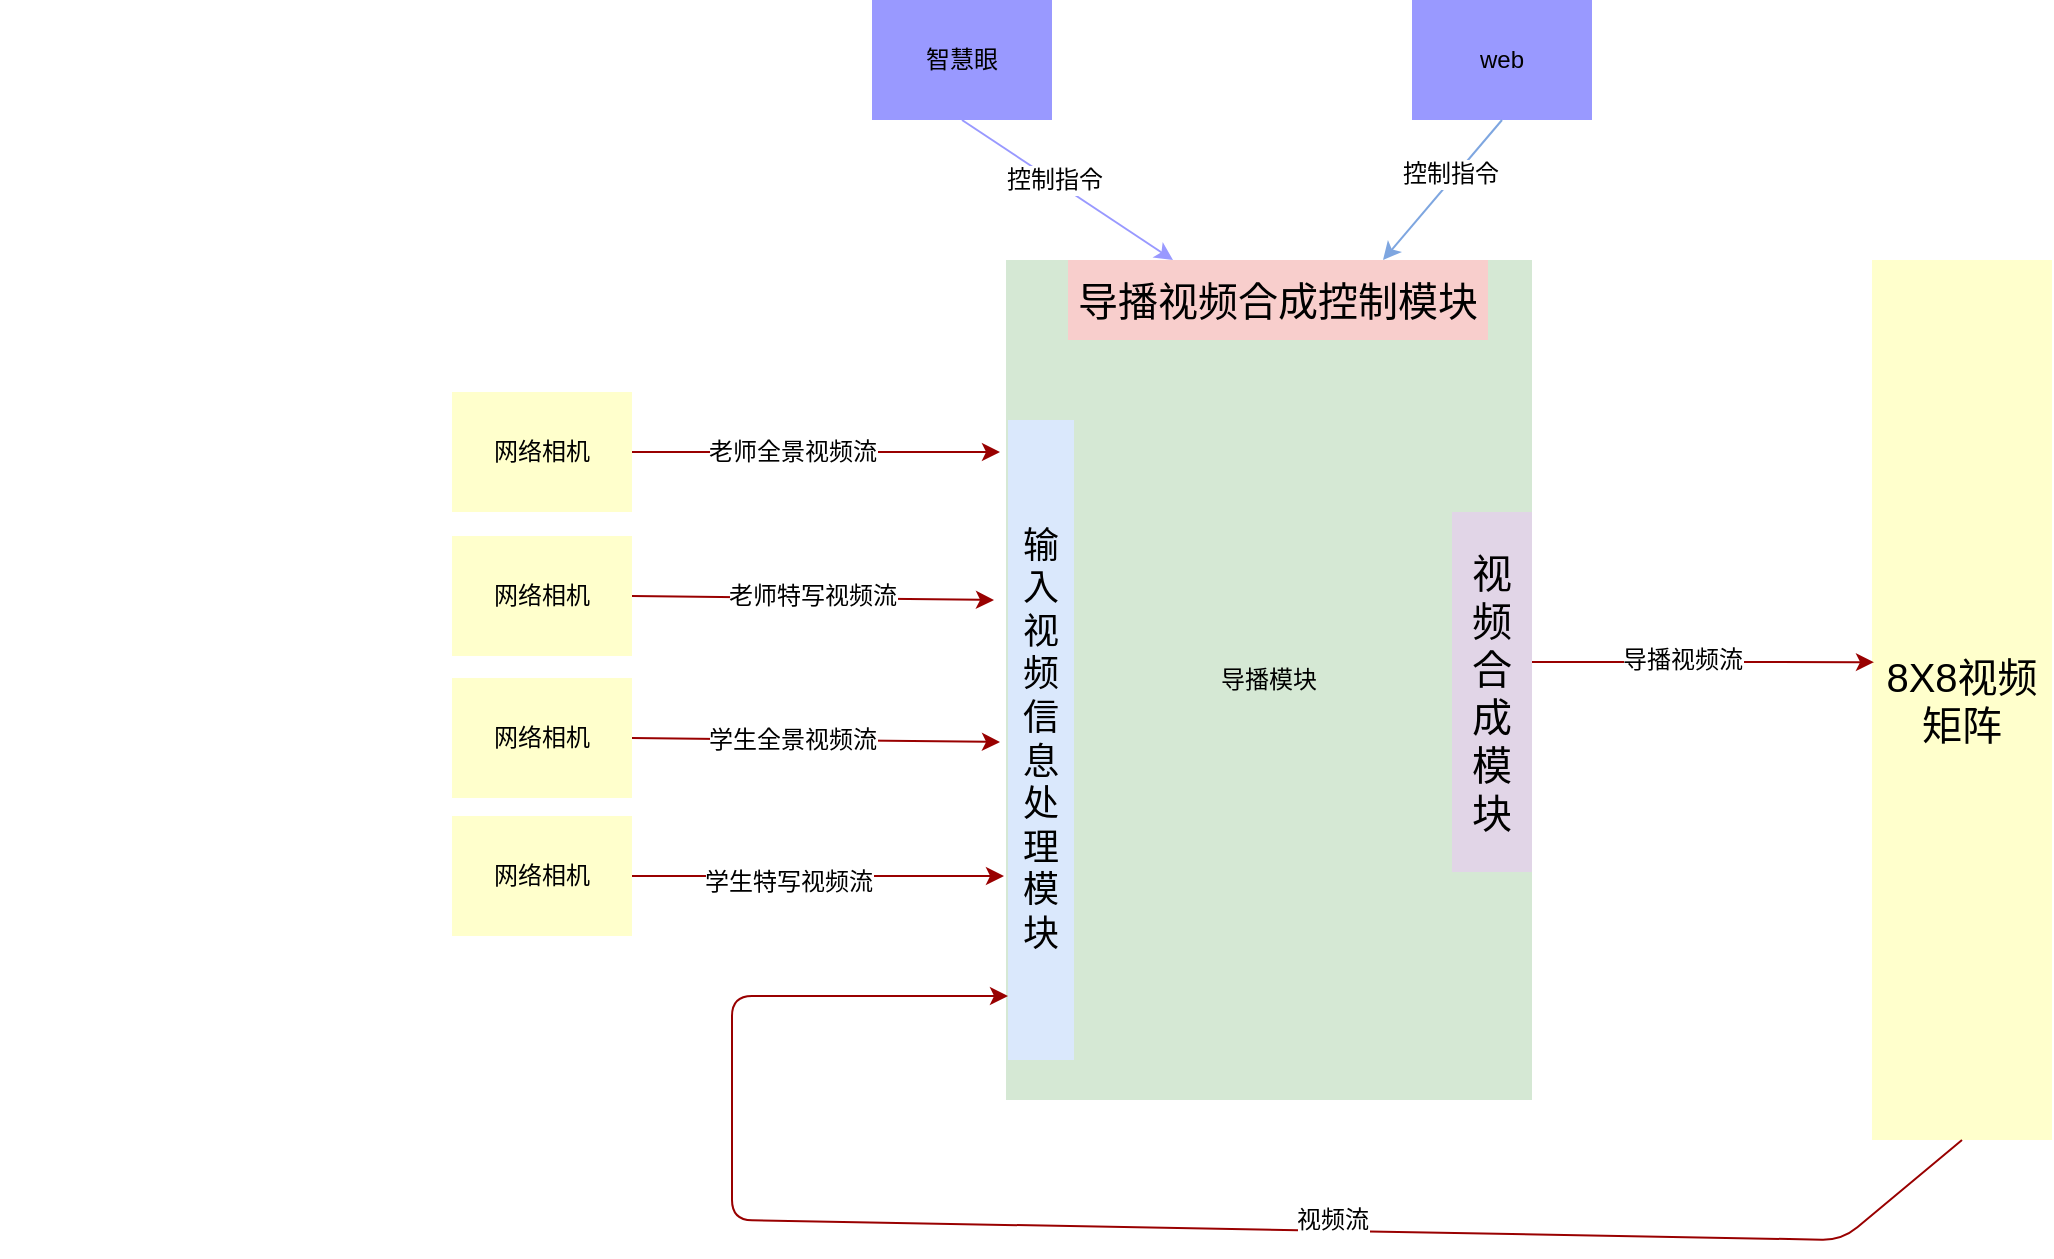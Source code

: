 <mxfile version="10.9.8" type="github"><diagram name="Page-1" id="c7558073-3199-34d8-9f00-42111426c3f3"><mxGraphModel dx="1794" dy="1356" grid="1" gridSize="10" guides="1" tooltips="1" connect="1" arrows="1" fold="1" page="1" pageScale="1" pageWidth="413" pageHeight="583" background="#ffffff" math="0" shadow="0"><root><mxCell id="0"/><mxCell id="1" parent="0"/><mxCell id="cdov7H4q2dCBIj_TWLsQ-12" value="导播模块" style="rounded=0;whiteSpace=wrap;strokeColor=none;strokeWidth=2;fillColor=#d5e8d4;fontStyle=0;html=1;" parent="1" vertex="1"><mxGeometry x="107" y="70" width="263" height="420" as="geometry"/></mxCell><mxCell id="D4lReqIDWhX65w8OBNny-97" value="网络相机" style="whiteSpace=wrap;align=center;verticalAlign=middle;fontStyle=0;strokeWidth=3;fillColor=#FFFFCC;strokeColor=none;html=1;" parent="1" vertex="1"><mxGeometry x="-170" y="136" width="90" height="60" as="geometry"/></mxCell><mxCell id="D4lReqIDWhX65w8OBNny-99" value="" style="endArrow=classic;exitX=1;exitY=0.5;exitDx=0;exitDy=0;strokeColor=#990000;fontStyle=0;html=1;" parent="1" source="D4lReqIDWhX65w8OBNny-97" edge="1"><mxGeometry width="50" height="50" relative="1" as="geometry"><mxPoint x="-169.5" y="727.5" as="sourcePoint"/><mxPoint x="104" y="166" as="targetPoint"/></mxGeometry></mxCell><mxCell id="cdov7H4q2dCBIj_TWLsQ-31" value="老师全景视频流" style="text;html=1;resizable=0;points=[];align=center;verticalAlign=middle;labelBackgroundColor=#ffffff;" parent="D4lReqIDWhX65w8OBNny-99" vertex="1" connectable="0"><mxGeometry x="-0.141" y="-2" relative="1" as="geometry"><mxPoint x="1" y="-2" as="offset"/></mxGeometry></mxCell><mxCell id="D4lReqIDWhX65w8OBNny-148" value="&lt;div style=&quot;font-size: 15px&quot;&gt;&lt;br&gt;&lt;/div&gt;" style="text;html=1;resizable=0;points=[];autosize=1;align=left;verticalAlign=top;spacingTop=-4;" parent="1" vertex="1"><mxGeometry x="-396" y="35" width="20" height="20" as="geometry"/></mxCell><mxCell id="cdov7H4q2dCBIj_TWLsQ-6" value="网络相机" style="whiteSpace=wrap;align=center;verticalAlign=middle;fontStyle=0;strokeWidth=3;fillColor=#FFFFCC;strokeColor=none;html=1;" parent="1" vertex="1"><mxGeometry x="-170" y="208" width="90" height="60" as="geometry"/></mxCell><mxCell id="cdov7H4q2dCBIj_TWLsQ-7" value="" style="endArrow=classic;entryX=-0.022;entryY=0.269;entryDx=0;entryDy=0;exitX=1;exitY=0.5;exitDx=0;exitDy=0;strokeColor=#990000;entryPerimeter=0;fontStyle=0;html=1;" parent="1" source="cdov7H4q2dCBIj_TWLsQ-6" edge="1"><mxGeometry width="50" height="50" relative="1" as="geometry"><mxPoint x="-169.5" y="816.5" as="sourcePoint"/><mxPoint x="101" y="240" as="targetPoint"/></mxGeometry></mxCell><mxCell id="cdov7H4q2dCBIj_TWLsQ-32" value="老师特写视频流" style="text;html=1;resizable=0;points=[];align=center;verticalAlign=middle;labelBackgroundColor=#ffffff;" parent="cdov7H4q2dCBIj_TWLsQ-7" vertex="1" connectable="0"><mxGeometry x="0.216" y="-2" relative="1" as="geometry"><mxPoint x="-20" y="-3" as="offset"/></mxGeometry></mxCell><mxCell id="cdov7H4q2dCBIj_TWLsQ-8" value="网络相机" style="whiteSpace=wrap;align=center;verticalAlign=middle;fontStyle=0;strokeWidth=3;fillColor=#FFFFCC;strokeColor=none;html=1;" parent="1" vertex="1"><mxGeometry x="-170" y="279" width="90" height="60" as="geometry"/></mxCell><mxCell id="cdov7H4q2dCBIj_TWLsQ-9" value="" style="endArrow=classic;entryX=-0.011;entryY=0.467;entryDx=0;entryDy=0;exitX=1;exitY=0.5;exitDx=0;exitDy=0;strokeColor=#990000;entryPerimeter=0;fontStyle=0;html=1;" parent="1" source="cdov7H4q2dCBIj_TWLsQ-8" edge="1"><mxGeometry width="50" height="50" relative="1" as="geometry"><mxPoint x="-169.5" y="909.5" as="sourcePoint"/><mxPoint x="104" y="311" as="targetPoint"/></mxGeometry></mxCell><mxCell id="cdov7H4q2dCBIj_TWLsQ-33" value="&lt;span style=&quot;font-family: &amp;#34;helvetica&amp;#34; , &amp;#34;arial&amp;#34; , sans-serif ; font-size: 0px ; background-color: rgb(248 , 249 , 250)&quot;&gt;%3CmxGraphModel%3E%3Croot%3E%3CmxCell%20id%3D%220%22%2F%3E%3CmxCell%20id%3D%221%22%20parent%3D%220%22%2F%3E%3CmxCell%20id%3D%222%22%20value%3D%22rtmp%E9%AB%98%E7%A0%81%E7%8E%87%E8%A7%86%E9%A2%91%E6%B5%81%22%20style%3D%22text%3Bhtml%3D1%3Bresizable%3D0%3Bpoints%3D%5B%5D%3Balign%3Dcenter%3BverticalAlign%3Dmiddle%3BlabelBackgroundColor%3D%23ffffff%3B%22%20vertex%3D%221%22%20connectable%3D%220%22%20parent%3D%221%22%3E%3CmxGeometry%20x%3D%229.971%22%20y%3D%22238.215%22%20as%3D%22geometry%22%3E%3CmxPoint%20x%3D%22-20%22%20y%3D%22-3%22%20as%3D%22offset%22%2F%3E%3C%2FmxGeometry%3E%3C%2FmxCell%3E%3C%2Froot%3E%3C%2FmxGraphModel%3E&lt;/span&gt;" style="text;html=1;resizable=0;points=[];align=center;verticalAlign=middle;labelBackgroundColor=#ffffff;" parent="cdov7H4q2dCBIj_TWLsQ-9" vertex="1" connectable="0"><mxGeometry x="-0.119" y="-2" relative="1" as="geometry"><mxPoint as="offset"/></mxGeometry></mxCell><mxCell id="cdov7H4q2dCBIj_TWLsQ-34" value="学生全景视频流" style="text;html=1;resizable=0;points=[];align=center;verticalAlign=middle;labelBackgroundColor=#ffffff;" parent="cdov7H4q2dCBIj_TWLsQ-9" vertex="1" connectable="0"><mxGeometry x="-0.13" relative="1" as="geometry"><mxPoint as="offset"/></mxGeometry></mxCell><mxCell id="cdov7H4q2dCBIj_TWLsQ-10" value="网络相机" style="whiteSpace=wrap;align=center;verticalAlign=middle;fontStyle=0;strokeWidth=3;fillColor=#FFFFCC;strokeColor=none;html=1;" parent="1" vertex="1"><mxGeometry x="-170" y="348" width="90" height="60" as="geometry"/></mxCell><mxCell id="cdov7H4q2dCBIj_TWLsQ-11" value="" style="endArrow=classic;exitX=1;exitY=0.5;exitDx=0;exitDy=0;strokeColor=#990000;fontStyle=0;html=1;" parent="1" source="cdov7H4q2dCBIj_TWLsQ-10" edge="1"><mxGeometry width="50" height="50" relative="1" as="geometry"><mxPoint x="-169.5" y="975.5" as="sourcePoint"/><mxPoint x="106" y="378" as="targetPoint"/></mxGeometry></mxCell><mxCell id="cdov7H4q2dCBIj_TWLsQ-35" value="学生特写视频流" style="text;html=1;resizable=0;points=[];align=center;verticalAlign=middle;labelBackgroundColor=#ffffff;" parent="cdov7H4q2dCBIj_TWLsQ-11" vertex="1" connectable="0"><mxGeometry x="-0.161" y="-3" relative="1" as="geometry"><mxPoint as="offset"/></mxGeometry></mxCell><mxCell id="cdov7H4q2dCBIj_TWLsQ-16" value="8X8视频矩阵" style="whiteSpace=wrap;align=center;verticalAlign=middle;fontStyle=0;strokeWidth=3;fillColor=#FFFFCC;strokeColor=none;html=1;fontSize=20;" parent="1" vertex="1"><mxGeometry x="540" y="70" width="90" height="440" as="geometry"/></mxCell><mxCell id="cdov7H4q2dCBIj_TWLsQ-19" value="" style="endArrow=classic;entryX=0.011;entryY=0.457;entryDx=0;entryDy=0;strokeColor=#990000;entryPerimeter=0;fontStyle=0;html=1;" parent="1" target="cdov7H4q2dCBIj_TWLsQ-16" edge="1"><mxGeometry width="50" height="50" relative="1" as="geometry"><mxPoint x="370" y="271" as="sourcePoint"/><mxPoint x="472" y="272" as="targetPoint"/><Array as="points"><mxPoint x="470" y="271"/></Array></mxGeometry></mxCell><mxCell id="cdov7H4q2dCBIj_TWLsQ-30" value="导播视频流" style="text;html=1;resizable=0;points=[];align=center;verticalAlign=middle;labelBackgroundColor=#ffffff;" parent="cdov7H4q2dCBIj_TWLsQ-19" vertex="1" connectable="0"><mxGeometry x="-0.351" y="-2" relative="1" as="geometry"><mxPoint x="19" y="-3" as="offset"/></mxGeometry></mxCell><mxCell id="cdov7H4q2dCBIj_TWLsQ-22" value="" style="endArrow=classic;exitX=0.5;exitY=1;exitDx=0;exitDy=0;strokeColor=#990000;entryX=0;entryY=0.9;entryDx=0;entryDy=0;fontStyle=0;html=1;entryPerimeter=0;" parent="1" source="cdov7H4q2dCBIj_TWLsQ-16" target="cdov7H4q2dCBIj_TWLsQ-26" edge="1"><mxGeometry width="50" height="50" relative="1" as="geometry"><mxPoint x="-69" y="459" as="sourcePoint"/><mxPoint x="-124" y="479" as="targetPoint"/><Array as="points"><mxPoint x="525" y="560"/><mxPoint x="-30" y="550"/><mxPoint x="-30" y="438"/></Array></mxGeometry></mxCell><mxCell id="cdov7H4q2dCBIj_TWLsQ-37" value="视频流" style="text;html=1;resizable=0;points=[];align=center;verticalAlign=middle;labelBackgroundColor=#ffffff;" parent="cdov7H4q2dCBIj_TWLsQ-22" vertex="1" connectable="0"><mxGeometry x="0.191" y="-1" relative="1" as="geometry"><mxPoint x="193" y="-1" as="offset"/></mxGeometry></mxCell><mxCell id="cdov7H4q2dCBIj_TWLsQ-26" value="&lt;font style=&quot;font-size: 18px&quot;&gt;输入视频信息处理模块&lt;/font&gt;" style="rounded=0;whiteSpace=wrap;strokeColor=none;strokeWidth=2;dashed=1;fillColor=#dae8fc;fontStyle=0;html=1;" parent="1" vertex="1"><mxGeometry x="108" y="150" width="33" height="320" as="geometry"/></mxCell><mxCell id="cdov7H4q2dCBIj_TWLsQ-27" value="导播视频合成控制模块" style="rounded=0;whiteSpace=wrap;strokeColor=none;strokeWidth=2;fillColor=#f8cecc;fontStyle=0;html=1;fontSize=20;" parent="1" vertex="1"><mxGeometry x="138" y="70" width="210" height="40" as="geometry"/></mxCell><mxCell id="cdov7H4q2dCBIj_TWLsQ-28" value="视频合成模块" style="rounded=0;whiteSpace=wrap;strokeColor=none;strokeWidth=2;fillColor=#e1d5e7;fontStyle=0;html=1;fontSize=20;" parent="1" vertex="1"><mxGeometry x="330" y="196" width="40" height="180" as="geometry"/></mxCell><mxCell id="cdov7H4q2dCBIj_TWLsQ-29" value="智慧眼" style="whiteSpace=wrap;align=center;verticalAlign=middle;fontStyle=0;strokeWidth=3;fillColor=#9999FF;strokeColor=none;html=1;" parent="1" vertex="1"><mxGeometry x="40" y="-60" width="90" height="60" as="geometry"/></mxCell><mxCell id="cdov7H4q2dCBIj_TWLsQ-38" value="web" style="whiteSpace=wrap;align=center;verticalAlign=middle;fontStyle=0;strokeWidth=3;fillColor=#9999FF;strokeColor=none;html=1;" parent="1" vertex="1"><mxGeometry x="310" y="-60" width="90" height="60" as="geometry"/></mxCell><mxCell id="cdov7H4q2dCBIj_TWLsQ-39" value="" style="endArrow=classic;exitX=0.5;exitY=1;exitDx=0;exitDy=0;strokeColor=#9999FF;fontStyle=0;html=1;entryX=0.25;entryY=0;entryDx=0;entryDy=0;" parent="1" source="cdov7H4q2dCBIj_TWLsQ-29" target="cdov7H4q2dCBIj_TWLsQ-27" edge="1"><mxGeometry width="50" height="50" relative="1" as="geometry"><mxPoint x="-70" y="176" as="sourcePoint"/><mxPoint x="114" y="176" as="targetPoint"/></mxGeometry></mxCell><mxCell id="cdov7H4q2dCBIj_TWLsQ-40" value="控制指令" style="text;html=1;resizable=0;points=[];align=center;verticalAlign=middle;labelBackgroundColor=#ffffff;" parent="cdov7H4q2dCBIj_TWLsQ-39" vertex="1" connectable="0"><mxGeometry x="-0.141" y="-2" relative="1" as="geometry"><mxPoint x="1" y="-2" as="offset"/></mxGeometry></mxCell><mxCell id="cdov7H4q2dCBIj_TWLsQ-42" value="" style="endArrow=classic;exitX=0.5;exitY=1;exitDx=0;exitDy=0;strokeColor=#7EA6E0;fontStyle=0;html=1;entryX=0.75;entryY=0;entryDx=0;entryDy=0;" parent="1" source="cdov7H4q2dCBIj_TWLsQ-38" target="cdov7H4q2dCBIj_TWLsQ-27" edge="1"><mxGeometry width="50" height="50" relative="1" as="geometry"><mxPoint x="95" y="10" as="sourcePoint"/><mxPoint x="184" y="80" as="targetPoint"/></mxGeometry></mxCell><mxCell id="cdov7H4q2dCBIj_TWLsQ-43" value="控制指令" style="text;html=1;resizable=0;points=[];align=center;verticalAlign=middle;labelBackgroundColor=#ffffff;" parent="cdov7H4q2dCBIj_TWLsQ-42" vertex="1" connectable="0"><mxGeometry x="-0.141" y="-2" relative="1" as="geometry"><mxPoint x="1" y="-2" as="offset"/></mxGeometry></mxCell></root></mxGraphModel></diagram></mxfile>